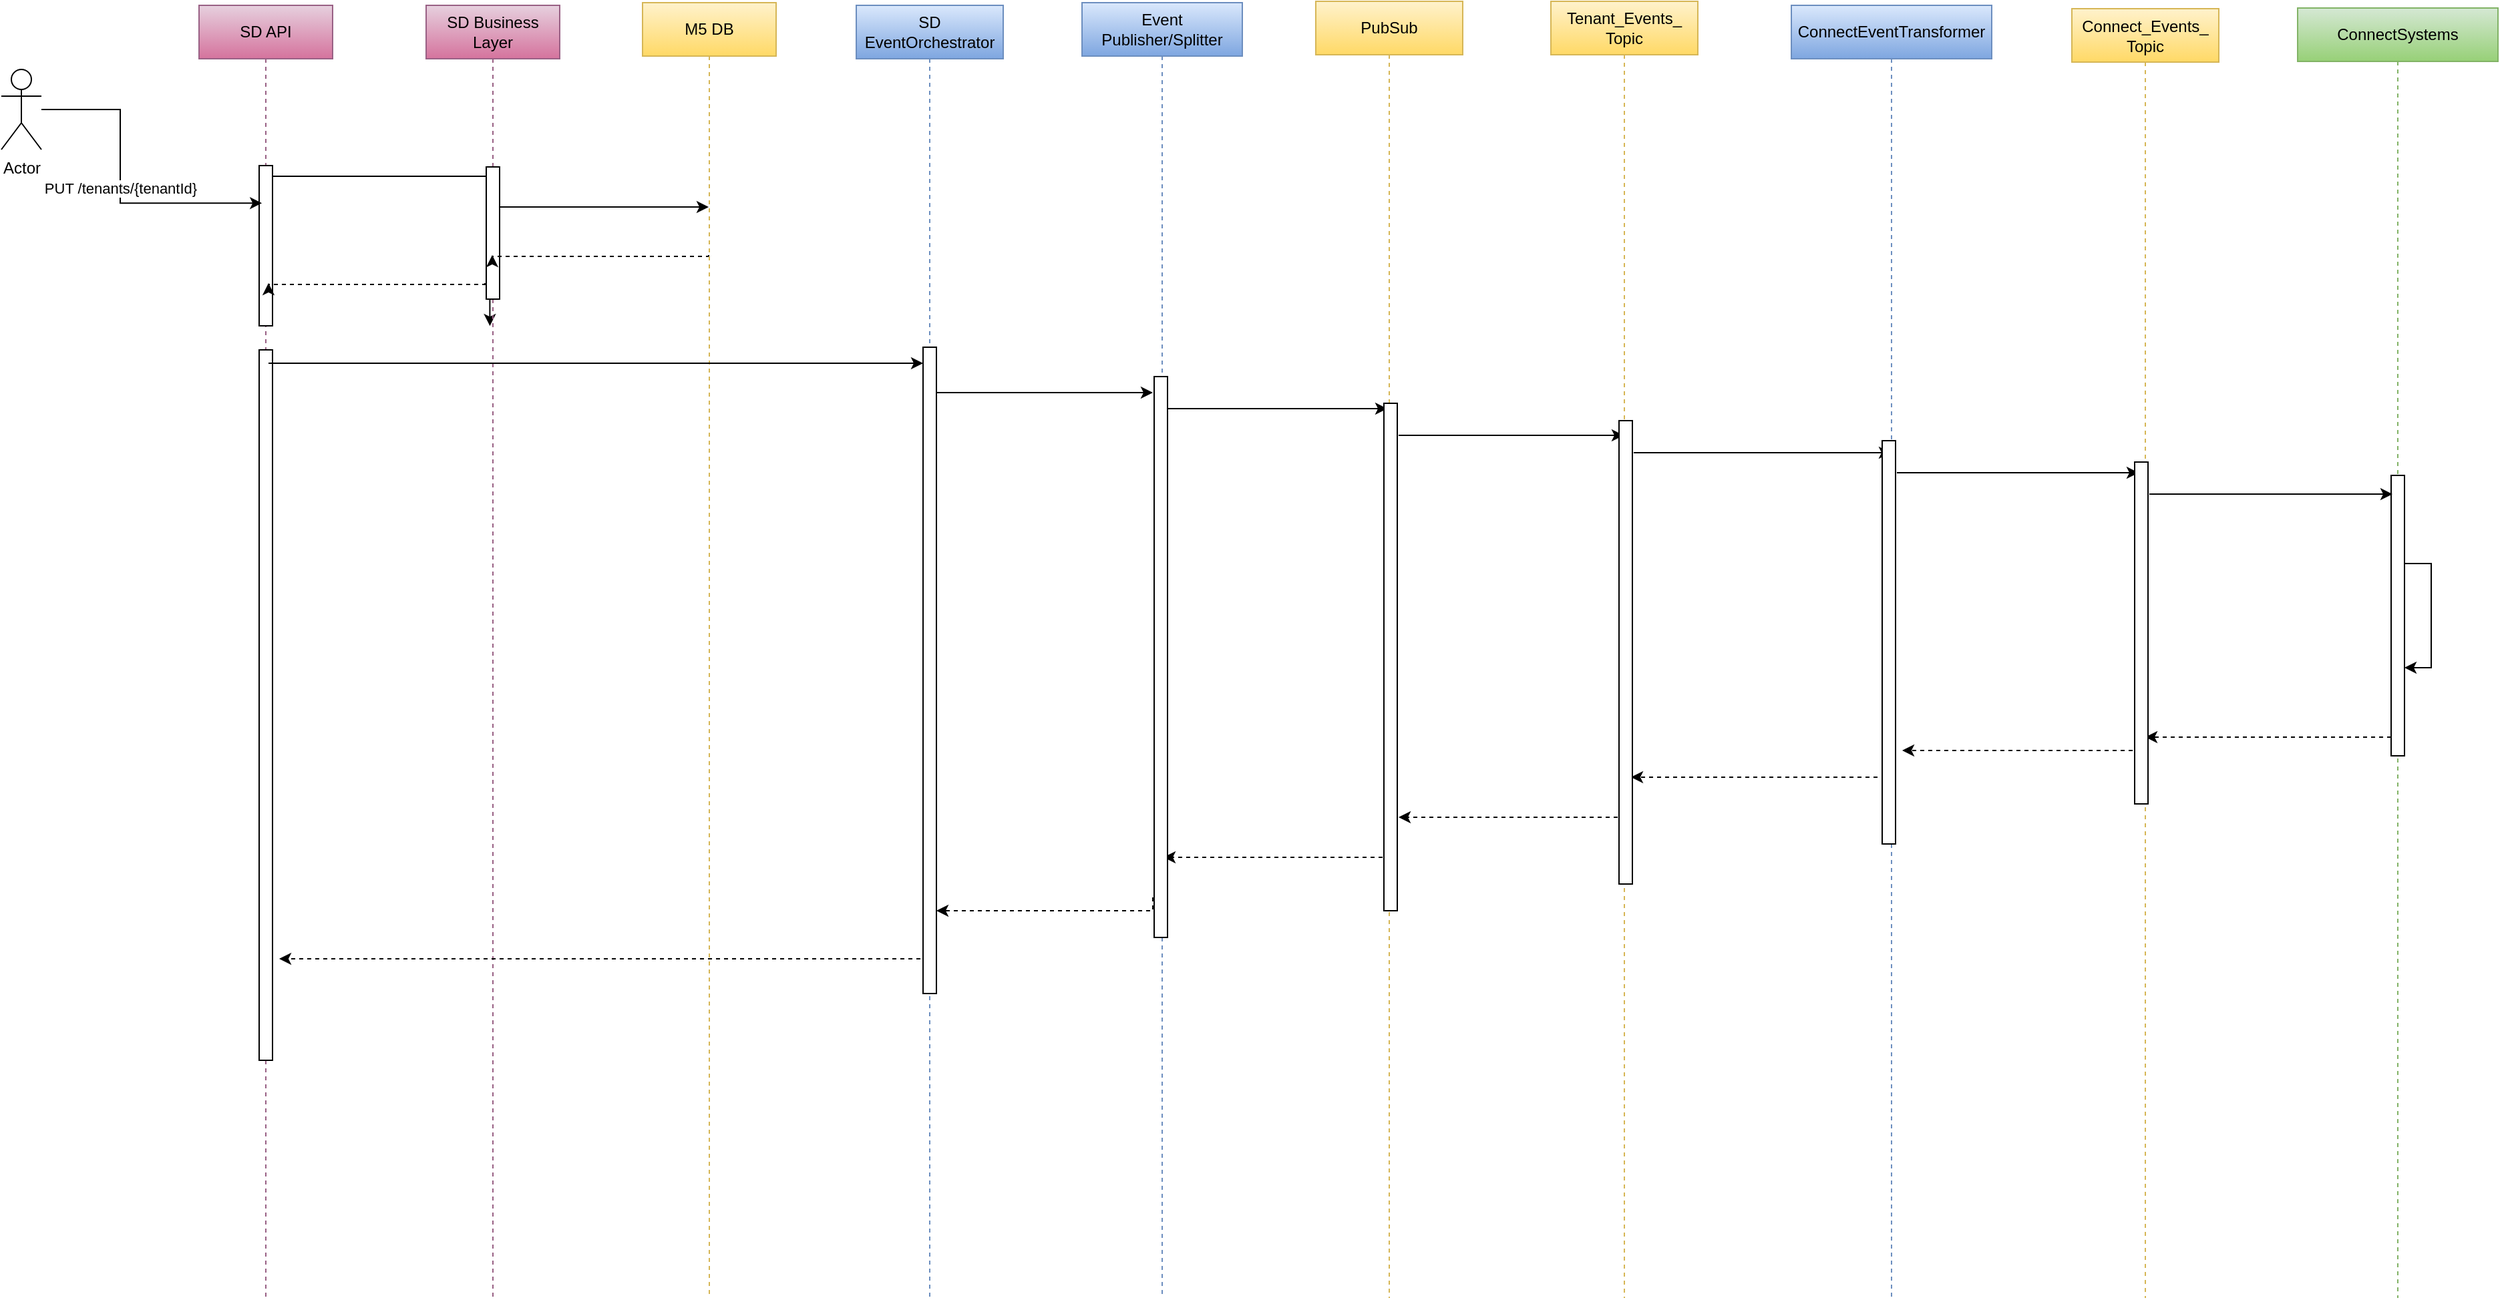<mxfile version="14.6.6" type="github">
  <diagram id="wsVGVrC98OWO0jVeLgIM" name="Page-1">
    <mxGraphModel dx="2173" dy="659" grid="1" gridSize="10" guides="1" tooltips="1" connect="1" arrows="1" fold="1" page="1" pageScale="1" pageWidth="850" pageHeight="1100" math="0" shadow="0">
      <root>
        <mxCell id="0" />
        <mxCell id="1" parent="0" />
        <mxCell id="pbnO0-b55QIynApQWYvF-12" style="edgeStyle=orthogonalEdgeStyle;rounded=0;orthogonalLoop=1;jettySize=auto;html=1;dashed=1;" edge="1" parent="1">
          <mxGeometry relative="1" as="geometry">
            <mxPoint x="800" y="730" as="sourcePoint" />
            <mxPoint x="630" y="730" as="targetPoint" />
            <Array as="points">
              <mxPoint x="705.5" y="730" />
              <mxPoint x="705.5" y="730" />
            </Array>
          </mxGeometry>
        </mxCell>
        <mxCell id="pbnO0-b55QIynApQWYvF-11" style="edgeStyle=orthogonalEdgeStyle;rounded=0;orthogonalLoop=1;jettySize=auto;html=1;dashed=1;" edge="1" parent="1">
          <mxGeometry relative="1" as="geometry">
            <mxPoint x="976" y="700" as="sourcePoint" />
            <mxPoint x="806" y="700" as="targetPoint" />
            <Array as="points">
              <mxPoint x="881.5" y="700" />
              <mxPoint x="881.5" y="700" />
            </Array>
          </mxGeometry>
        </mxCell>
        <mxCell id="pbnO0-b55QIynApQWYvF-9" style="edgeStyle=orthogonalEdgeStyle;rounded=0;orthogonalLoop=1;jettySize=auto;html=1;dashed=1;" edge="1" parent="1">
          <mxGeometry relative="1" as="geometry">
            <mxPoint x="1367.5" y="650" as="sourcePoint" />
            <mxPoint x="1183" y="650" as="targetPoint" />
            <Array as="points">
              <mxPoint x="1258.5" y="650" />
              <mxPoint x="1258.5" y="650" />
            </Array>
          </mxGeometry>
        </mxCell>
        <mxCell id="LciNZHoeIJGy0Ymbf-tn-1" style="edgeStyle=orthogonalEdgeStyle;rounded=0;orthogonalLoop=1;jettySize=auto;html=1;entryX=0.477;entryY=0.248;entryDx=0;entryDy=0;entryPerimeter=0;" parent="1" source="zY8nQpZTPycgjdo67CNM-1" target="zY8nQpZTPycgjdo67CNM-2" edge="1">
          <mxGeometry relative="1" as="geometry">
            <Array as="points">
              <mxPoint y="220" />
              <mxPoint y="220" />
            </Array>
          </mxGeometry>
        </mxCell>
        <mxCell id="zY8nQpZTPycgjdo67CNM-1" value="SD API" style="shape=umlLifeline;perimeter=lifelinePerimeter;whiteSpace=wrap;html=1;container=1;collapsible=0;recursiveResize=0;outlineConnect=0;gradientColor=#d5739d;fillColor=#e6d0de;strokeColor=#996185;" parent="1" vertex="1">
          <mxGeometry x="-92" y="92" width="100" height="968" as="geometry" />
        </mxCell>
        <mxCell id="LciNZHoeIJGy0Ymbf-tn-8" value="" style="html=1;points=[];perimeter=orthogonalPerimeter;" parent="zY8nQpZTPycgjdo67CNM-1" vertex="1">
          <mxGeometry x="45" y="120" width="10" height="120" as="geometry" />
        </mxCell>
        <mxCell id="LciNZHoeIJGy0Ymbf-tn-9" value="" style="html=1;points=[];perimeter=orthogonalPerimeter;" parent="zY8nQpZTPycgjdo67CNM-1" vertex="1">
          <mxGeometry x="45" y="258" width="10" height="532" as="geometry" />
        </mxCell>
        <mxCell id="LciNZHoeIJGy0Ymbf-tn-2" style="edgeStyle=orthogonalEdgeStyle;rounded=0;orthogonalLoop=1;jettySize=auto;html=1;" parent="1" edge="1">
          <mxGeometry relative="1" as="geometry">
            <mxPoint x="127.5" y="244" as="sourcePoint" />
            <mxPoint x="289.5" y="243" as="targetPoint" />
            <Array as="points">
              <mxPoint x="128" y="243" />
            </Array>
          </mxGeometry>
        </mxCell>
        <mxCell id="zY8nQpZTPycgjdo67CNM-2" value="SD Business Layer" style="shape=umlLifeline;perimeter=lifelinePerimeter;whiteSpace=wrap;html=1;container=1;collapsible=0;recursiveResize=0;outlineConnect=0;gradientColor=#d5739d;fillColor=#e6d0de;strokeColor=#996185;" parent="1" vertex="1">
          <mxGeometry x="78" y="92" width="100" height="968" as="geometry" />
        </mxCell>
        <mxCell id="LciNZHoeIJGy0Ymbf-tn-10" value="" style="html=1;points=[];perimeter=orthogonalPerimeter;" parent="zY8nQpZTPycgjdo67CNM-2" vertex="1">
          <mxGeometry x="45" y="121" width="10" height="99" as="geometry" />
        </mxCell>
        <mxCell id="zY8nQpZTPycgjdo67CNM-3" value="SD EventOrchestrator" style="shape=umlLifeline;perimeter=lifelinePerimeter;whiteSpace=wrap;html=1;container=1;collapsible=0;recursiveResize=0;outlineConnect=0;gradientColor=#7ea6e0;fillColor=#dae8fc;strokeColor=#6c8ebf;" parent="1" vertex="1">
          <mxGeometry x="400" y="92" width="110" height="968" as="geometry" />
        </mxCell>
        <mxCell id="LciNZHoeIJGy0Ymbf-tn-13" value="" style="html=1;points=[];perimeter=orthogonalPerimeter;" parent="zY8nQpZTPycgjdo67CNM-3" vertex="1">
          <mxGeometry x="50" y="256" width="10" height="484" as="geometry" />
        </mxCell>
        <mxCell id="zY8nQpZTPycgjdo67CNM-5" value="PubSub" style="shape=umlLifeline;perimeter=lifelinePerimeter;whiteSpace=wrap;html=1;container=1;collapsible=0;recursiveResize=0;outlineConnect=0;gradientColor=#ffd966;fillColor=#fff2cc;strokeColor=#d6b656;" parent="1" vertex="1">
          <mxGeometry x="744" y="89" width="110" height="971" as="geometry" />
        </mxCell>
        <mxCell id="zY8nQpZTPycgjdo67CNM-6" value="ConnectEventTransformer" style="shape=umlLifeline;perimeter=lifelinePerimeter;whiteSpace=wrap;html=1;container=1;collapsible=0;recursiveResize=0;outlineConnect=0;gradientColor=#7ea6e0;fillColor=#dae8fc;strokeColor=#6c8ebf;" parent="1" vertex="1">
          <mxGeometry x="1100" y="92" width="150" height="968" as="geometry" />
        </mxCell>
        <mxCell id="zY8nQpZTPycgjdo67CNM-7" value="ConnectSystems" style="shape=umlLifeline;perimeter=lifelinePerimeter;whiteSpace=wrap;html=1;container=1;collapsible=0;recursiveResize=0;outlineConnect=0;gradientColor=#97d077;fillColor=#d5e8d4;strokeColor=#82b366;" parent="1" vertex="1">
          <mxGeometry x="1479" y="94" width="150" height="966" as="geometry" />
        </mxCell>
        <mxCell id="pbnO0-b55QIynApQWYvF-6" value="" style="html=1;points=[];perimeter=orthogonalPerimeter;" vertex="1" parent="zY8nQpZTPycgjdo67CNM-7">
          <mxGeometry x="70" y="350" width="10" height="210" as="geometry" />
        </mxCell>
        <mxCell id="pbnO0-b55QIynApQWYvF-7" style="edgeStyle=orthogonalEdgeStyle;rounded=0;orthogonalLoop=1;jettySize=auto;html=1;" edge="1" parent="zY8nQpZTPycgjdo67CNM-7" source="pbnO0-b55QIynApQWYvF-6" target="pbnO0-b55QIynApQWYvF-6">
          <mxGeometry relative="1" as="geometry">
            <Array as="points">
              <mxPoint x="100" y="416" />
            </Array>
          </mxGeometry>
        </mxCell>
        <mxCell id="LciNZHoeIJGy0Ymbf-tn-3" style="edgeStyle=orthogonalEdgeStyle;rounded=0;orthogonalLoop=1;jettySize=auto;html=1;dashed=1;" parent="1" edge="1">
          <mxGeometry relative="1" as="geometry">
            <mxPoint x="289.5" y="279" as="sourcePoint" />
            <mxPoint x="127.5" y="279" as="targetPoint" />
            <Array as="points">
              <mxPoint x="250" y="280" />
              <mxPoint x="250" y="280" />
            </Array>
          </mxGeometry>
        </mxCell>
        <mxCell id="zY8nQpZTPycgjdo67CNM-8" value="M5 DB" style="shape=umlLifeline;perimeter=lifelinePerimeter;whiteSpace=wrap;html=1;container=1;collapsible=0;recursiveResize=0;outlineConnect=0;gradientColor=#ffd966;fillColor=#fff2cc;strokeColor=#d6b656;" parent="1" vertex="1">
          <mxGeometry x="240" y="90" width="100" height="970" as="geometry" />
        </mxCell>
        <mxCell id="W97xWJwRIzDxVlKYJ5EZ-1" value="PUT /tenants/{tenantId}" style="edgeStyle=orthogonalEdgeStyle;rounded=0;orthogonalLoop=1;jettySize=auto;html=1;entryX=0.471;entryY=0.153;entryDx=0;entryDy=0;entryPerimeter=0;" parent="1" source="zY8nQpZTPycgjdo67CNM-9" target="zY8nQpZTPycgjdo67CNM-1" edge="1">
          <mxGeometry relative="1" as="geometry" />
        </mxCell>
        <mxCell id="zY8nQpZTPycgjdo67CNM-9" value="Actor" style="shape=umlActor;verticalLabelPosition=bottom;verticalAlign=top;html=1;" parent="1" vertex="1">
          <mxGeometry x="-240" y="140" width="30" height="60" as="geometry" />
        </mxCell>
        <mxCell id="LciNZHoeIJGy0Ymbf-tn-4" style="edgeStyle=orthogonalEdgeStyle;rounded=0;orthogonalLoop=1;jettySize=auto;html=1;dashed=1;" parent="1" edge="1">
          <mxGeometry relative="1" as="geometry">
            <mxPoint x="122" y="300" as="sourcePoint" />
            <mxPoint x="-40" y="300" as="targetPoint" />
            <Array as="points">
              <mxPoint x="82.5" y="301" />
              <mxPoint x="82.5" y="301" />
            </Array>
          </mxGeometry>
        </mxCell>
        <mxCell id="LciNZHoeIJGy0Ymbf-tn-5" style="edgeStyle=orthogonalEdgeStyle;rounded=0;orthogonalLoop=1;jettySize=auto;html=1;" parent="1" edge="1">
          <mxGeometry relative="1" as="geometry">
            <mxPoint x="-40" y="360.004" as="sourcePoint" />
            <mxPoint x="450" y="360" as="targetPoint" />
            <Array as="points">
              <mxPoint x="340" y="360" />
              <mxPoint x="340" y="360" />
            </Array>
          </mxGeometry>
        </mxCell>
        <mxCell id="LciNZHoeIJGy0Ymbf-tn-6" style="edgeStyle=orthogonalEdgeStyle;rounded=0;orthogonalLoop=1;jettySize=auto;html=1;" parent="1" edge="1">
          <mxGeometry relative="1" as="geometry">
            <mxPoint x="460" y="383" as="sourcePoint" />
            <mxPoint x="622" y="382" as="targetPoint" />
            <Array as="points">
              <mxPoint x="460.5" y="382" />
            </Array>
          </mxGeometry>
        </mxCell>
        <mxCell id="LciNZHoeIJGy0Ymbf-tn-15" style="edgeStyle=orthogonalEdgeStyle;rounded=0;orthogonalLoop=1;jettySize=auto;html=1;" parent="1" edge="1">
          <mxGeometry relative="1" as="geometry">
            <mxPoint x="629" y="394" as="sourcePoint" />
            <mxPoint x="797.5" y="394" as="targetPoint" />
            <Array as="points">
              <mxPoint x="629" y="394" />
            </Array>
          </mxGeometry>
        </mxCell>
        <mxCell id="LciNZHoeIJGy0Ymbf-tn-17" value="Tenant_Events_&lt;br&gt;Topic" style="shape=umlLifeline;perimeter=lifelinePerimeter;whiteSpace=wrap;html=1;container=1;collapsible=0;recursiveResize=0;outlineConnect=0;gradientColor=#ffd966;fillColor=#fff2cc;strokeColor=#d6b656;" parent="1" vertex="1">
          <mxGeometry x="920" y="89" width="110" height="971" as="geometry" />
        </mxCell>
        <mxCell id="LciNZHoeIJGy0Ymbf-tn-18" value="Connect_Events_&lt;br&gt;Topic" style="shape=umlLifeline;perimeter=lifelinePerimeter;whiteSpace=wrap;html=1;container=1;collapsible=0;recursiveResize=0;outlineConnect=0;gradientColor=#ffd966;fillColor=#fff2cc;strokeColor=#d6b656;" parent="1" vertex="1">
          <mxGeometry x="1310" y="94.5" width="110" height="965.5" as="geometry" />
        </mxCell>
        <mxCell id="NcaAzx0GMSJCMoGykMSQ-3" style="edgeStyle=orthogonalEdgeStyle;rounded=0;orthogonalLoop=1;jettySize=auto;html=1;" parent="1" edge="1">
          <mxGeometry relative="1" as="geometry">
            <mxPoint x="806" y="414" as="sourcePoint" />
            <mxPoint x="974.5" y="414" as="targetPoint" />
            <Array as="points">
              <mxPoint x="806" y="414" />
            </Array>
          </mxGeometry>
        </mxCell>
        <mxCell id="NcaAzx0GMSJCMoGykMSQ-6" style="edgeStyle=orthogonalEdgeStyle;rounded=0;orthogonalLoop=1;jettySize=auto;html=1;" parent="1" target="zY8nQpZTPycgjdo67CNM-6" edge="1">
          <mxGeometry relative="1" as="geometry">
            <mxPoint x="982" y="427" as="sourcePoint" />
            <mxPoint x="1250" y="400" as="targetPoint" />
            <Array as="points">
              <mxPoint x="1110" y="427" />
              <mxPoint x="1110" y="427" />
            </Array>
          </mxGeometry>
        </mxCell>
        <mxCell id="NcaAzx0GMSJCMoGykMSQ-8" style="edgeStyle=orthogonalEdgeStyle;rounded=0;orthogonalLoop=1;jettySize=auto;html=1;" parent="1" edge="1">
          <mxGeometry relative="1" as="geometry">
            <mxPoint x="1179" y="442" as="sourcePoint" />
            <mxPoint x="1360" y="442" as="targetPoint" />
            <Array as="points">
              <mxPoint x="1307" y="442" />
              <mxPoint x="1307" y="442" />
            </Array>
          </mxGeometry>
        </mxCell>
        <mxCell id="NcaAzx0GMSJCMoGykMSQ-10" style="edgeStyle=orthogonalEdgeStyle;rounded=0;orthogonalLoop=1;jettySize=auto;html=1;" parent="1" edge="1">
          <mxGeometry relative="1" as="geometry">
            <mxPoint x="1368" y="458" as="sourcePoint" />
            <mxPoint x="1550" y="458" as="targetPoint" />
            <Array as="points">
              <mxPoint x="1490" y="458" />
              <mxPoint x="1490" y="458" />
            </Array>
          </mxGeometry>
        </mxCell>
        <mxCell id="pbnO0-b55QIynApQWYvF-8" style="edgeStyle=orthogonalEdgeStyle;rounded=0;orthogonalLoop=1;jettySize=auto;html=1;dashed=1;" edge="1" parent="1" source="pbnO0-b55QIynApQWYvF-6" target="LciNZHoeIJGy0Ymbf-tn-18">
          <mxGeometry relative="1" as="geometry">
            <Array as="points">
              <mxPoint x="1440" y="640" />
              <mxPoint x="1440" y="640" />
            </Array>
          </mxGeometry>
        </mxCell>
        <mxCell id="pbnO0-b55QIynApQWYvF-10" style="edgeStyle=orthogonalEdgeStyle;rounded=0;orthogonalLoop=1;jettySize=auto;html=1;dashed=1;" edge="1" parent="1">
          <mxGeometry relative="1" as="geometry">
            <mxPoint x="1164.5" y="670" as="sourcePoint" />
            <mxPoint x="980" y="670" as="targetPoint" />
            <Array as="points">
              <mxPoint x="1055.5" y="670" />
              <mxPoint x="1055.5" y="670" />
            </Array>
          </mxGeometry>
        </mxCell>
        <mxCell id="zY8nQpZTPycgjdo67CNM-4" value="Event Publisher/Splitter" style="shape=umlLifeline;perimeter=lifelinePerimeter;whiteSpace=wrap;html=1;container=1;collapsible=0;recursiveResize=0;outlineConnect=0;gradientColor=#7ea6e0;fillColor=#dae8fc;strokeColor=#6c8ebf;" parent="1" vertex="1">
          <mxGeometry x="569" y="90" width="120" height="970" as="geometry" />
        </mxCell>
        <mxCell id="LciNZHoeIJGy0Ymbf-tn-14" value="" style="html=1;points=[];perimeter=orthogonalPerimeter;" parent="zY8nQpZTPycgjdo67CNM-4" vertex="1">
          <mxGeometry x="54" y="280" width="10" height="420" as="geometry" />
        </mxCell>
        <mxCell id="NcaAzx0GMSJCMoGykMSQ-2" value="" style="html=1;points=[];perimeter=orthogonalPerimeter;" parent="zY8nQpZTPycgjdo67CNM-4" vertex="1">
          <mxGeometry x="226" y="300" width="10" height="380" as="geometry" />
        </mxCell>
        <mxCell id="NcaAzx0GMSJCMoGykMSQ-5" value="" style="html=1;points=[];perimeter=orthogonalPerimeter;" parent="zY8nQpZTPycgjdo67CNM-4" vertex="1">
          <mxGeometry x="402" y="313" width="10" height="347" as="geometry" />
        </mxCell>
        <mxCell id="NcaAzx0GMSJCMoGykMSQ-7" value="" style="html=1;points=[];perimeter=orthogonalPerimeter;" parent="zY8nQpZTPycgjdo67CNM-4" vertex="1">
          <mxGeometry x="599" y="328" width="10" height="302" as="geometry" />
        </mxCell>
        <mxCell id="NcaAzx0GMSJCMoGykMSQ-9" value="" style="html=1;points=[];perimeter=orthogonalPerimeter;" parent="zY8nQpZTPycgjdo67CNM-4" vertex="1">
          <mxGeometry x="788" y="344" width="10" height="256" as="geometry" />
        </mxCell>
        <mxCell id="pbnO0-b55QIynApQWYvF-14" style="edgeStyle=orthogonalEdgeStyle;rounded=0;orthogonalLoop=1;jettySize=auto;html=1;dashed=1;" edge="1" parent="1">
          <mxGeometry relative="1" as="geometry">
            <mxPoint x="622" y="760" as="sourcePoint" />
            <mxPoint x="460" y="770" as="targetPoint" />
            <Array as="points">
              <mxPoint x="622" y="770" />
              <mxPoint x="460" y="770" />
            </Array>
          </mxGeometry>
        </mxCell>
        <mxCell id="pbnO0-b55QIynApQWYvF-19" style="edgeStyle=orthogonalEdgeStyle;rounded=0;orthogonalLoop=1;jettySize=auto;html=1;dashed=1;" edge="1" parent="1">
          <mxGeometry relative="1" as="geometry">
            <mxPoint x="448" y="806" as="sourcePoint" />
            <mxPoint x="-32" y="806" as="targetPoint" />
            <Array as="points">
              <mxPoint x="168" y="806" />
              <mxPoint x="168" y="806" />
            </Array>
          </mxGeometry>
        </mxCell>
      </root>
    </mxGraphModel>
  </diagram>
</mxfile>
